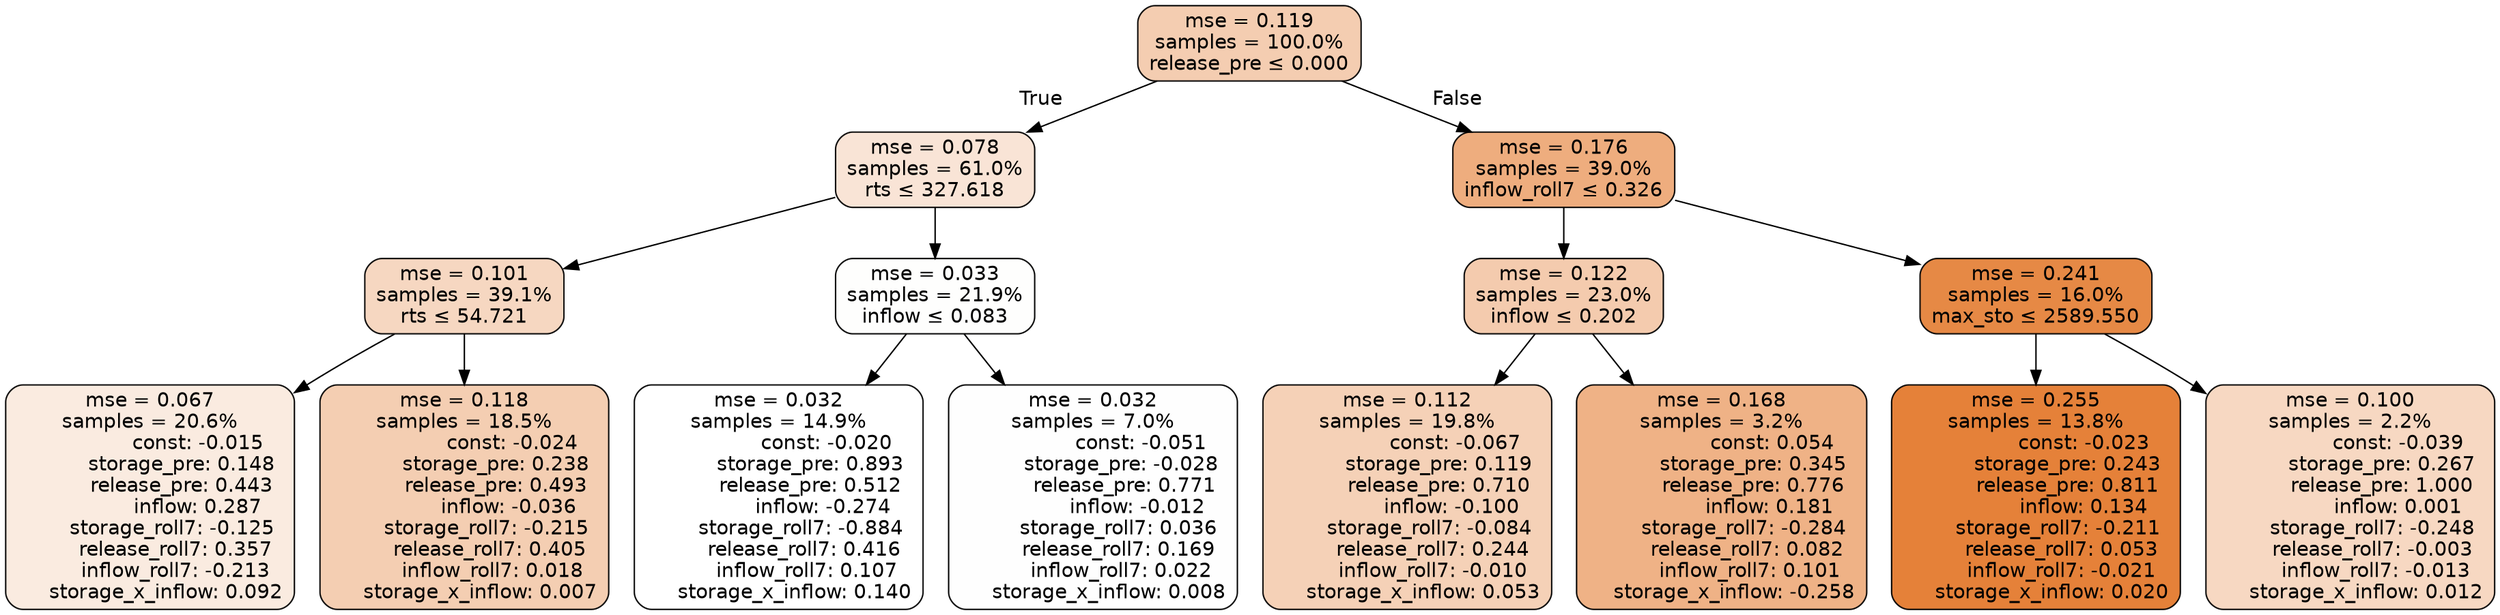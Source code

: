 digraph tree {
bgcolor="transparent"
node [shape=rectangle, style="filled, rounded", color="black", fontname=helvetica] ;
edge [fontname=helvetica] ;
	"0" [label="mse = 0.119
samples = 100.0%
release_pre &le; 0.000", fillcolor="#f4cdb1"]
	"1" [label="mse = 0.078
samples = 61.0%
rts &le; 327.618", fillcolor="#f9e4d6"]
	"2" [label="mse = 0.101
samples = 39.1%
rts &le; 54.721", fillcolor="#f6d7c1"]
	"3" [label="mse = 0.067
samples = 20.6%
               const: -0.015
          storage_pre: 0.148
          release_pre: 0.443
               inflow: 0.287
       storage_roll7: -0.125
        release_roll7: 0.357
        inflow_roll7: -0.213
     storage_x_inflow: 0.092", fillcolor="#faebe0"]
	"4" [label="mse = 0.118
samples = 18.5%
               const: -0.024
          storage_pre: 0.238
          release_pre: 0.493
              inflow: -0.036
       storage_roll7: -0.215
        release_roll7: 0.405
         inflow_roll7: 0.018
     storage_x_inflow: 0.007", fillcolor="#f4ceb2"]
	"5" [label="mse = 0.033
samples = 21.9%
inflow &le; 0.083", fillcolor="#fefefd"]
	"6" [label="mse = 0.032
samples = 14.9%
               const: -0.020
          storage_pre: 0.893
          release_pre: 0.512
              inflow: -0.274
       storage_roll7: -0.884
        release_roll7: 0.416
         inflow_roll7: 0.107
     storage_x_inflow: 0.140", fillcolor="#ffffff"]
	"7" [label="mse = 0.032
samples = 7.0%
               const: -0.051
         storage_pre: -0.028
          release_pre: 0.771
              inflow: -0.012
        storage_roll7: 0.036
        release_roll7: 0.169
         inflow_roll7: 0.022
     storage_x_inflow: 0.008", fillcolor="#fefefe"]
	"8" [label="mse = 0.176
samples = 39.0%
inflow_roll7 &le; 0.326", fillcolor="#eead7e"]
	"9" [label="mse = 0.122
samples = 23.0%
inflow &le; 0.202", fillcolor="#f4cbae"]
	"10" [label="mse = 0.112
samples = 19.8%
               const: -0.067
          storage_pre: 0.119
          release_pre: 0.710
              inflow: -0.100
       storage_roll7: -0.084
        release_roll7: 0.244
        inflow_roll7: -0.010
     storage_x_inflow: 0.053", fillcolor="#f5d1b7"]
	"11" [label="mse = 0.168
samples = 3.2%
                const: 0.054
          storage_pre: 0.345
          release_pre: 0.776
               inflow: 0.181
       storage_roll7: -0.284
        release_roll7: 0.082
         inflow_roll7: 0.101
    storage_x_inflow: -0.258", fillcolor="#efb286"]
	"12" [label="mse = 0.241
samples = 16.0%
max_sto &le; 2589.550", fillcolor="#e68945"]
	"13" [label="mse = 0.255
samples = 13.8%
               const: -0.023
          storage_pre: 0.243
          release_pre: 0.811
               inflow: 0.134
       storage_roll7: -0.211
        release_roll7: 0.053
        inflow_roll7: -0.021
     storage_x_inflow: 0.020", fillcolor="#e58139"]
	"14" [label="mse = 0.100
samples = 2.2%
               const: -0.039
          storage_pre: 0.267
          release_pre: 1.000
               inflow: 0.001
       storage_roll7: -0.248
       release_roll7: -0.003
        inflow_roll7: -0.013
     storage_x_inflow: 0.012", fillcolor="#f7d8c2"]

	"0" -> "1" [labeldistance=2.5, labelangle=45, headlabel="True"]
	"1" -> "2"
	"2" -> "3"
	"2" -> "4"
	"1" -> "5"
	"5" -> "6"
	"5" -> "7"
	"0" -> "8" [labeldistance=2.5, labelangle=-45, headlabel="False"]
	"8" -> "9"
	"9" -> "10"
	"9" -> "11"
	"8" -> "12"
	"12" -> "13"
	"12" -> "14"
}